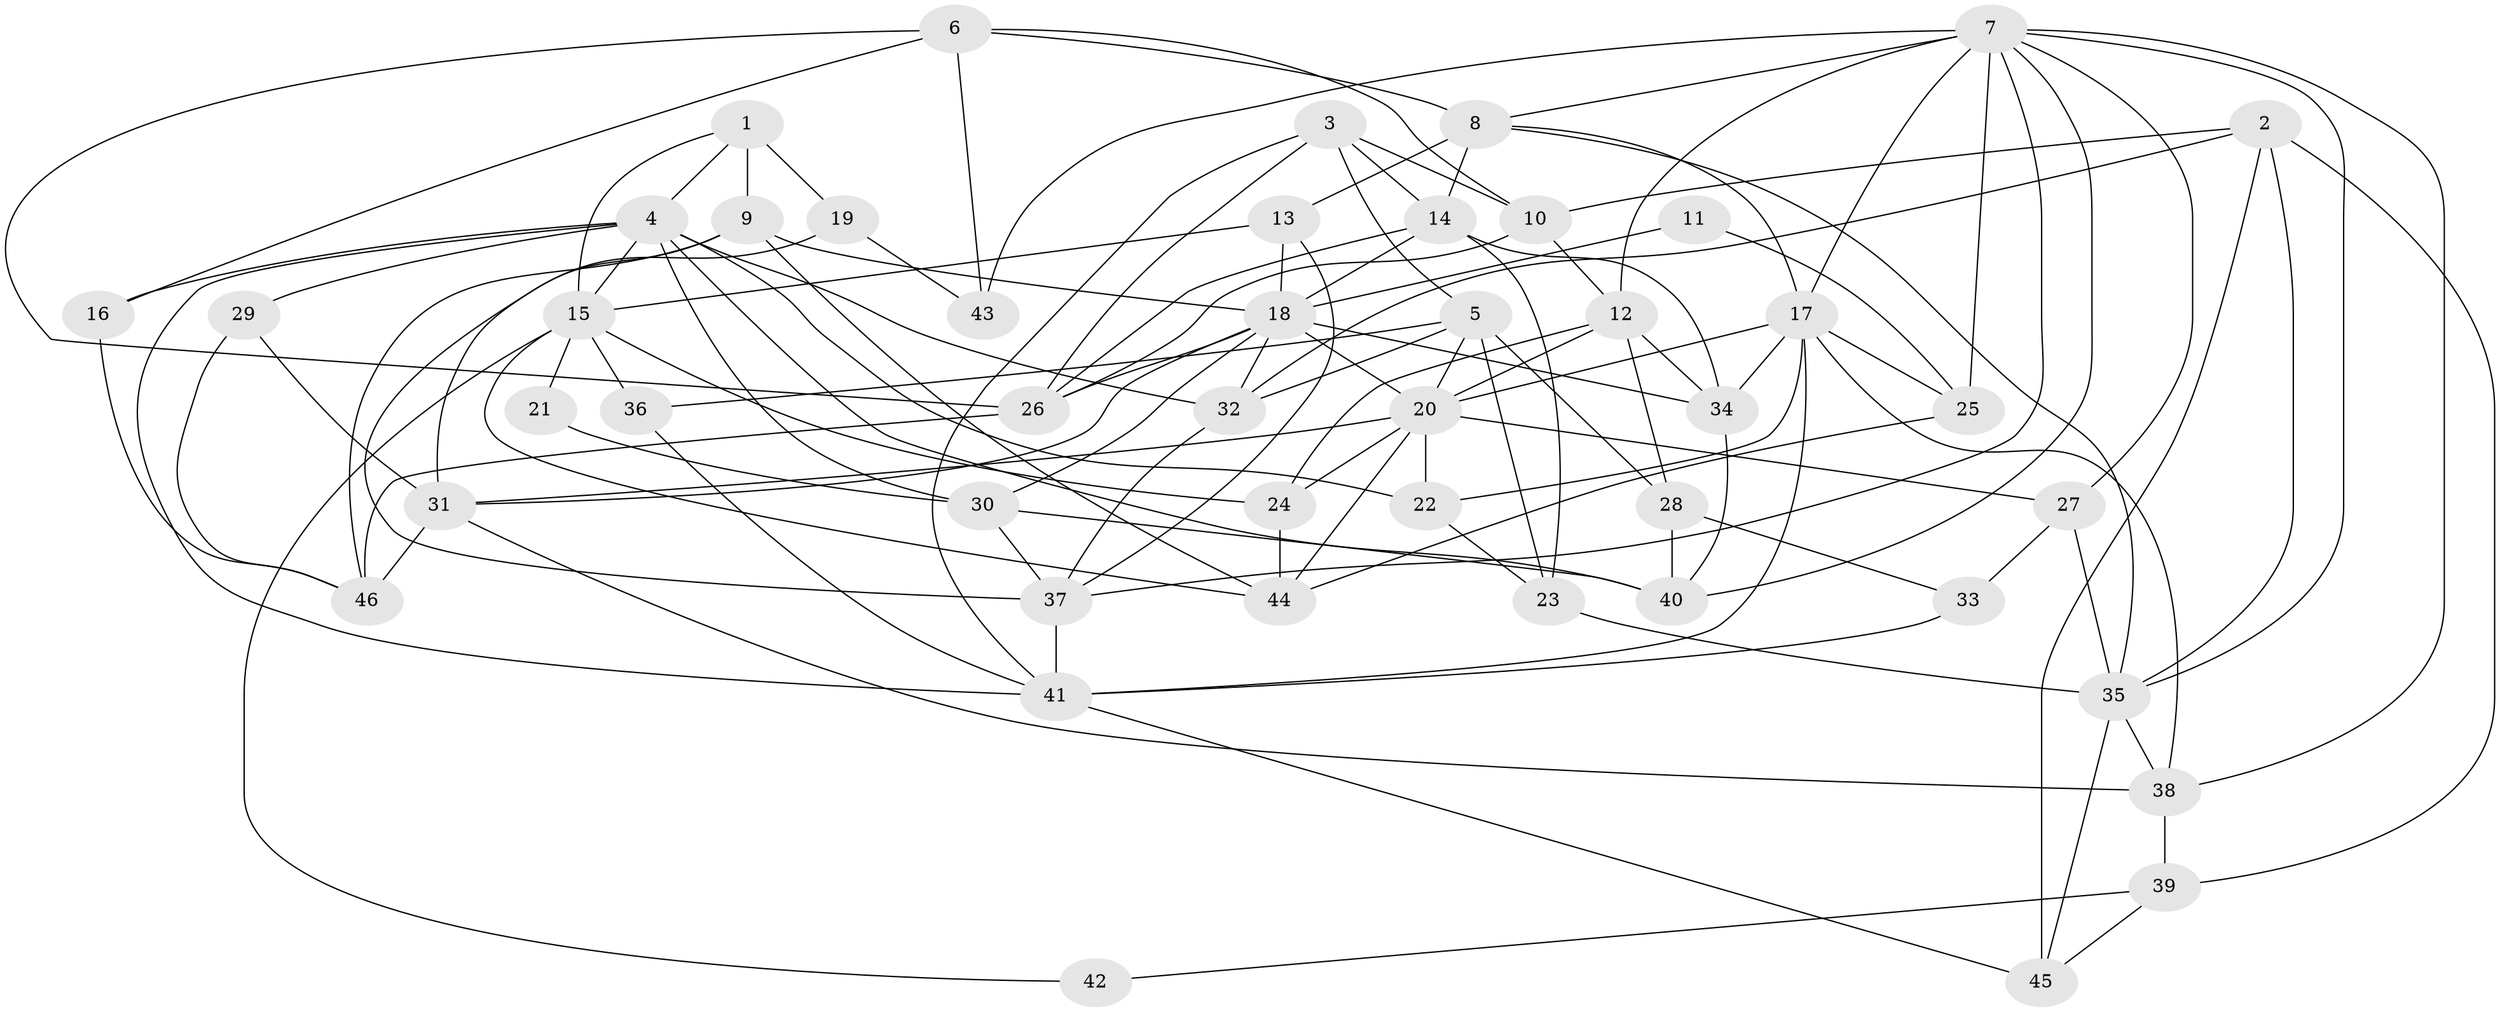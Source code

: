 // original degree distribution, {4: 0.30434782608695654, 3: 0.25, 5: 0.20652173913043478, 2: 0.14130434782608695, 7: 0.043478260869565216, 9: 0.021739130434782608, 6: 0.021739130434782608, 8: 0.010869565217391304}
// Generated by graph-tools (version 1.1) at 2025/02/03/09/25 03:02:11]
// undirected, 46 vertices, 117 edges
graph export_dot {
graph [start="1"]
  node [color=gray90,style=filled];
  1;
  2;
  3;
  4;
  5;
  6;
  7;
  8;
  9;
  10;
  11;
  12;
  13;
  14;
  15;
  16;
  17;
  18;
  19;
  20;
  21;
  22;
  23;
  24;
  25;
  26;
  27;
  28;
  29;
  30;
  31;
  32;
  33;
  34;
  35;
  36;
  37;
  38;
  39;
  40;
  41;
  42;
  43;
  44;
  45;
  46;
  1 -- 4 [weight=1.0];
  1 -- 9 [weight=1.0];
  1 -- 15 [weight=1.0];
  1 -- 19 [weight=2.0];
  2 -- 10 [weight=1.0];
  2 -- 32 [weight=1.0];
  2 -- 35 [weight=1.0];
  2 -- 39 [weight=1.0];
  2 -- 45 [weight=1.0];
  3 -- 5 [weight=1.0];
  3 -- 10 [weight=1.0];
  3 -- 14 [weight=1.0];
  3 -- 26 [weight=1.0];
  3 -- 41 [weight=1.0];
  4 -- 15 [weight=1.0];
  4 -- 16 [weight=1.0];
  4 -- 22 [weight=1.0];
  4 -- 29 [weight=2.0];
  4 -- 30 [weight=2.0];
  4 -- 32 [weight=1.0];
  4 -- 40 [weight=1.0];
  4 -- 41 [weight=1.0];
  5 -- 20 [weight=1.0];
  5 -- 23 [weight=1.0];
  5 -- 28 [weight=1.0];
  5 -- 32 [weight=1.0];
  5 -- 36 [weight=2.0];
  6 -- 8 [weight=1.0];
  6 -- 10 [weight=1.0];
  6 -- 16 [weight=1.0];
  6 -- 26 [weight=1.0];
  6 -- 43 [weight=2.0];
  7 -- 8 [weight=1.0];
  7 -- 12 [weight=1.0];
  7 -- 17 [weight=1.0];
  7 -- 25 [weight=1.0];
  7 -- 27 [weight=1.0];
  7 -- 35 [weight=1.0];
  7 -- 37 [weight=1.0];
  7 -- 38 [weight=2.0];
  7 -- 40 [weight=1.0];
  7 -- 43 [weight=2.0];
  8 -- 13 [weight=1.0];
  8 -- 14 [weight=2.0];
  8 -- 17 [weight=1.0];
  8 -- 35 [weight=1.0];
  9 -- 18 [weight=1.0];
  9 -- 31 [weight=1.0];
  9 -- 44 [weight=1.0];
  9 -- 46 [weight=1.0];
  10 -- 12 [weight=1.0];
  10 -- 26 [weight=1.0];
  11 -- 18 [weight=2.0];
  11 -- 25 [weight=1.0];
  12 -- 20 [weight=1.0];
  12 -- 24 [weight=1.0];
  12 -- 28 [weight=1.0];
  12 -- 34 [weight=1.0];
  13 -- 15 [weight=1.0];
  13 -- 18 [weight=1.0];
  13 -- 37 [weight=1.0];
  14 -- 18 [weight=1.0];
  14 -- 23 [weight=1.0];
  14 -- 26 [weight=1.0];
  14 -- 34 [weight=1.0];
  15 -- 21 [weight=1.0];
  15 -- 24 [weight=1.0];
  15 -- 36 [weight=1.0];
  15 -- 42 [weight=1.0];
  15 -- 44 [weight=2.0];
  16 -- 46 [weight=1.0];
  17 -- 20 [weight=1.0];
  17 -- 22 [weight=1.0];
  17 -- 25 [weight=1.0];
  17 -- 34 [weight=1.0];
  17 -- 38 [weight=1.0];
  17 -- 41 [weight=1.0];
  18 -- 20 [weight=1.0];
  18 -- 26 [weight=1.0];
  18 -- 30 [weight=1.0];
  18 -- 31 [weight=1.0];
  18 -- 32 [weight=1.0];
  18 -- 34 [weight=1.0];
  19 -- 37 [weight=1.0];
  19 -- 43 [weight=1.0];
  20 -- 22 [weight=1.0];
  20 -- 24 [weight=1.0];
  20 -- 27 [weight=1.0];
  20 -- 31 [weight=2.0];
  20 -- 44 [weight=1.0];
  21 -- 30 [weight=1.0];
  22 -- 23 [weight=1.0];
  23 -- 35 [weight=2.0];
  24 -- 44 [weight=2.0];
  25 -- 44 [weight=1.0];
  26 -- 46 [weight=1.0];
  27 -- 33 [weight=1.0];
  27 -- 35 [weight=2.0];
  28 -- 33 [weight=1.0];
  28 -- 40 [weight=1.0];
  29 -- 31 [weight=1.0];
  29 -- 46 [weight=1.0];
  30 -- 37 [weight=1.0];
  30 -- 40 [weight=1.0];
  31 -- 38 [weight=2.0];
  31 -- 46 [weight=1.0];
  32 -- 37 [weight=1.0];
  33 -- 41 [weight=1.0];
  34 -- 40 [weight=1.0];
  35 -- 38 [weight=1.0];
  35 -- 45 [weight=1.0];
  36 -- 41 [weight=2.0];
  37 -- 41 [weight=1.0];
  38 -- 39 [weight=1.0];
  39 -- 42 [weight=1.0];
  39 -- 45 [weight=1.0];
  41 -- 45 [weight=2.0];
}
